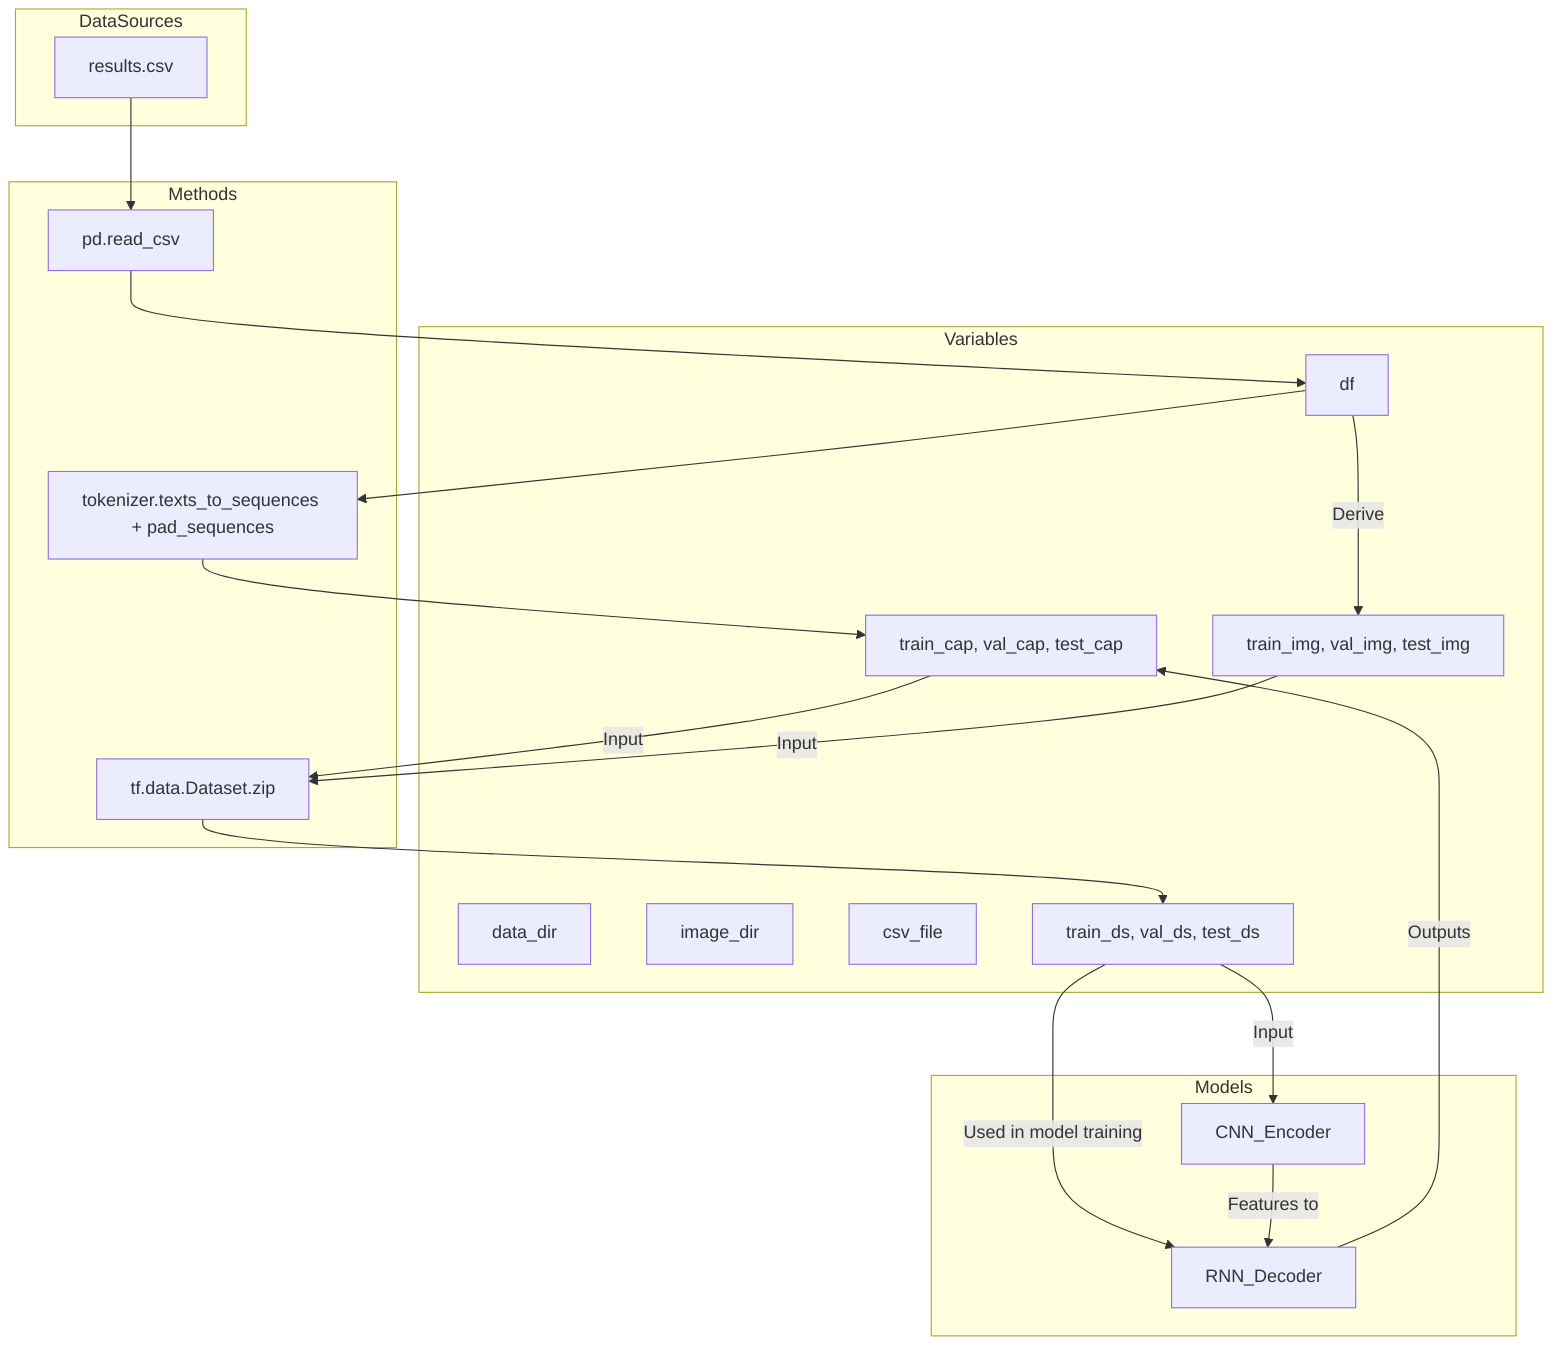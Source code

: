 flowchart TD
    %% Data Sources
    subgraph DataSources
        A1["results.csv"]
    end

    %% Data Variables
    subgraph Variables
        B1["data_dir"]
        B2["image_dir"]
        B3["csv_file"]
        B4["df"]
        B5["train_cap, val_cap, test_cap"]
        B6["train_img, val_img, test_img"]
        B7["train_ds, val_ds, test_ds"]
    end

    %% Methods
    subgraph Methods
        C1["pd.read_csv"]
        C2["tokenizer.texts_to_sequences + pad_sequences"]
        C3["tf.data.Dataset.zip"]
    end

    %% Models
    subgraph Models
        D1["CNN_Encoder"]
        D2["RNN_Decoder"]
    end

    %% Data Flow
    A1 --> C1
    C1 --> B4
    B4 --> C2
    C2 --> B5
    B4 -->|Derive| B6
    B5 -->|Input| C3
    B6 -->|Input| C3
    C3 --> B7
    B7 -->|Input| D1
    B7 -->|Used in model training| D2

    D1 -->|Features to| D2
    D2 -->|Outputs| B5